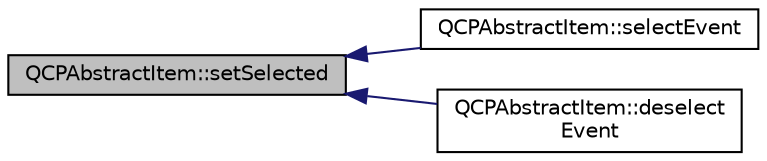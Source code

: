 digraph "QCPAbstractItem::setSelected"
{
  edge [fontname="Helvetica",fontsize="10",labelfontname="Helvetica",labelfontsize="10"];
  node [fontname="Helvetica",fontsize="10",shape=record];
  rankdir="LR";
  Node181 [label="QCPAbstractItem::setSelected",height=0.2,width=0.4,color="black", fillcolor="grey75", style="filled", fontcolor="black"];
  Node181 -> Node182 [dir="back",color="midnightblue",fontsize="10",style="solid",fontname="Helvetica"];
  Node182 [label="QCPAbstractItem::selectEvent",height=0.2,width=0.4,color="black", fillcolor="white", style="filled",URL="$da/d6a/class_q_c_p_abstract_item.html#aaf92af7b9893712959a6c073d334d88d"];
  Node181 -> Node183 [dir="back",color="midnightblue",fontsize="10",style="solid",fontname="Helvetica"];
  Node183 [label="QCPAbstractItem::deselect\lEvent",height=0.2,width=0.4,color="black", fillcolor="white", style="filled",URL="$da/d6a/class_q_c_p_abstract_item.html#a91f090d6763cfedb0749219c63788ae9"];
}
